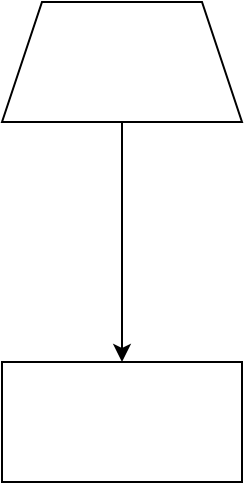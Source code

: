 <mxfile version="20.2.3" type="github"><diagram id="-QA5K-qj6lVtCg6pyFr2" name="第 1 页"><mxGraphModel dx="955" dy="702" grid="1" gridSize="10" guides="1" tooltips="1" connect="1" arrows="1" fold="1" page="1" pageScale="1" pageWidth="850" pageHeight="1100" math="0" shadow="0"><root><mxCell id="0"/><mxCell id="1" parent="0"/><mxCell id="WlMEn-JUqI9J5JmBkgRV-1" value="" style="rounded=0;whiteSpace=wrap;html=1;" parent="1" vertex="1"><mxGeometry x="330" y="320" width="120" height="60" as="geometry"/></mxCell><mxCell id="lY4G83aRaKmbdfDVVstl-2" style="edgeStyle=orthogonalEdgeStyle;rounded=0;orthogonalLoop=1;jettySize=auto;html=1;entryX=0.5;entryY=0;entryDx=0;entryDy=0;" edge="1" parent="1" source="lY4G83aRaKmbdfDVVstl-1" target="WlMEn-JUqI9J5JmBkgRV-1"><mxGeometry relative="1" as="geometry"/></mxCell><mxCell id="lY4G83aRaKmbdfDVVstl-1" value="" style="shape=trapezoid;perimeter=trapezoidPerimeter;whiteSpace=wrap;html=1;fixedSize=1;" vertex="1" parent="1"><mxGeometry x="330" y="140" width="120" height="60" as="geometry"/></mxCell></root></mxGraphModel></diagram></mxfile>